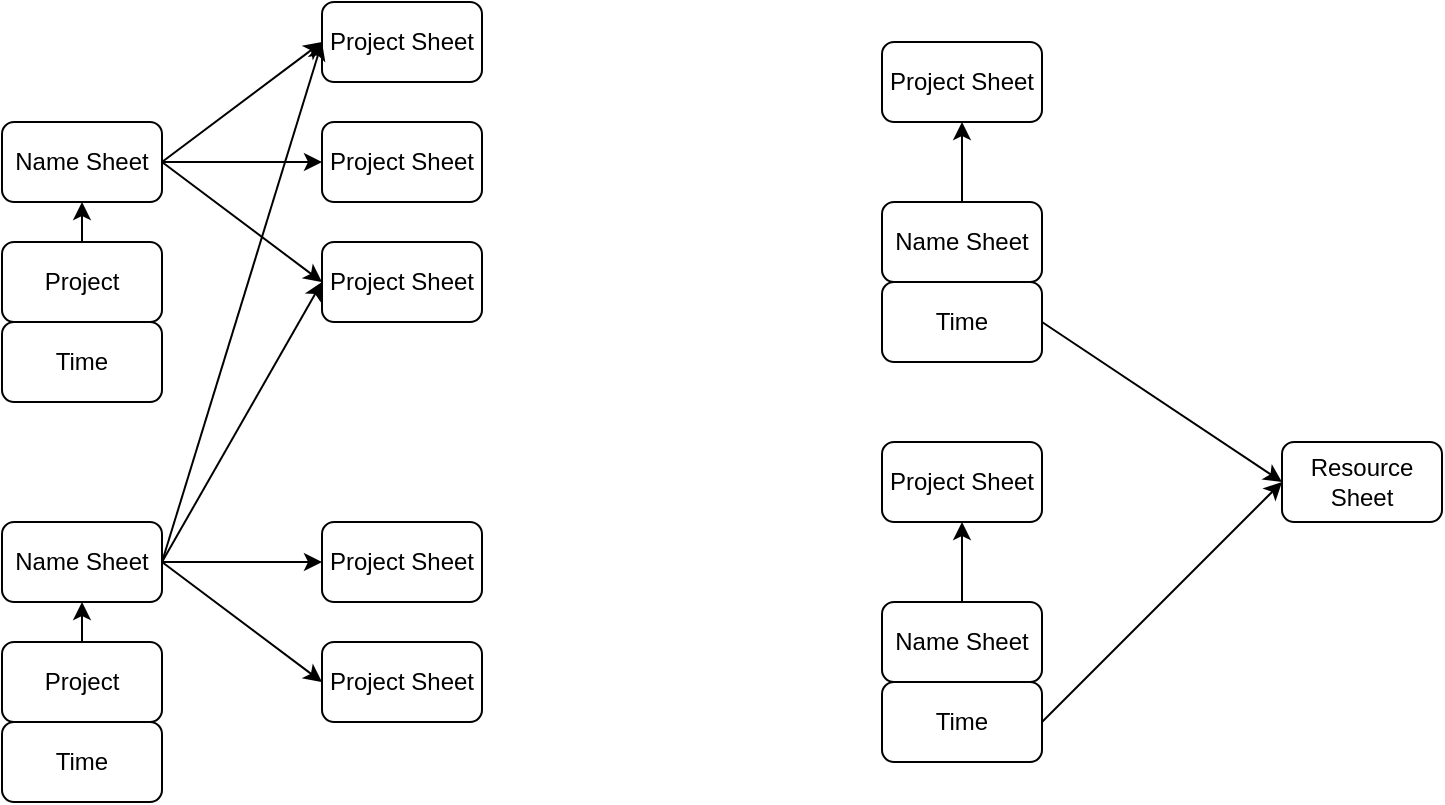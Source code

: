 <mxfile version="21.6.8" type="github">
  <diagram name="페이지-1" id="scTs8rndlXiAAdvTCo-n">
    <mxGraphModel dx="1392" dy="775" grid="1" gridSize="10" guides="1" tooltips="1" connect="1" arrows="1" fold="1" page="1" pageScale="1" pageWidth="827" pageHeight="1169" math="0" shadow="0">
      <root>
        <mxCell id="0" />
        <mxCell id="1" parent="0" />
        <mxCell id="Gr3zVidgoqD8lnO1tUQA-15" style="edgeStyle=orthogonalEdgeStyle;rounded=0;orthogonalLoop=1;jettySize=auto;html=1;exitX=1;exitY=0.5;exitDx=0;exitDy=0;entryX=0;entryY=0.5;entryDx=0;entryDy=0;" edge="1" parent="1" source="Gr3zVidgoqD8lnO1tUQA-10" target="Gr3zVidgoqD8lnO1tUQA-14">
          <mxGeometry relative="1" as="geometry" />
        </mxCell>
        <mxCell id="Gr3zVidgoqD8lnO1tUQA-17" style="orthogonalLoop=1;jettySize=auto;html=1;exitX=1;exitY=0.5;exitDx=0;exitDy=0;entryX=0;entryY=0.5;entryDx=0;entryDy=0;rounded=0;strokeColor=default;" edge="1" parent="1" source="Gr3zVidgoqD8lnO1tUQA-10" target="Gr3zVidgoqD8lnO1tUQA-16">
          <mxGeometry relative="1" as="geometry" />
        </mxCell>
        <mxCell id="Gr3zVidgoqD8lnO1tUQA-21" style="rounded=0;orthogonalLoop=1;jettySize=auto;html=1;exitX=1;exitY=0.5;exitDx=0;exitDy=0;entryX=0;entryY=0.5;entryDx=0;entryDy=0;" edge="1" parent="1" source="Gr3zVidgoqD8lnO1tUQA-10" target="Gr3zVidgoqD8lnO1tUQA-19">
          <mxGeometry relative="1" as="geometry" />
        </mxCell>
        <mxCell id="Gr3zVidgoqD8lnO1tUQA-10" value="Name Sheet" style="rounded=1;whiteSpace=wrap;html=1;" vertex="1" parent="1">
          <mxGeometry x="80" y="280" width="80" height="40" as="geometry" />
        </mxCell>
        <mxCell id="Gr3zVidgoqD8lnO1tUQA-13" style="edgeStyle=orthogonalEdgeStyle;rounded=0;orthogonalLoop=1;jettySize=auto;html=1;exitX=0.5;exitY=0;exitDx=0;exitDy=0;entryX=0.5;entryY=1;entryDx=0;entryDy=0;" edge="1" parent="1" source="Gr3zVidgoqD8lnO1tUQA-11" target="Gr3zVidgoqD8lnO1tUQA-10">
          <mxGeometry relative="1" as="geometry" />
        </mxCell>
        <mxCell id="Gr3zVidgoqD8lnO1tUQA-11" value="Project" style="rounded=1;whiteSpace=wrap;html=1;" vertex="1" parent="1">
          <mxGeometry x="80" y="340" width="80" height="40" as="geometry" />
        </mxCell>
        <mxCell id="Gr3zVidgoqD8lnO1tUQA-12" value="Time" style="rounded=1;whiteSpace=wrap;html=1;" vertex="1" parent="1">
          <mxGeometry x="80" y="380" width="80" height="40" as="geometry" />
        </mxCell>
        <mxCell id="Gr3zVidgoqD8lnO1tUQA-14" value="Project Sheet" style="rounded=1;whiteSpace=wrap;html=1;" vertex="1" parent="1">
          <mxGeometry x="240" y="280" width="80" height="40" as="geometry" />
        </mxCell>
        <mxCell id="Gr3zVidgoqD8lnO1tUQA-16" value="Project Sheet" style="rounded=1;whiteSpace=wrap;html=1;" vertex="1" parent="1">
          <mxGeometry x="240" y="340" width="80" height="40" as="geometry" />
        </mxCell>
        <mxCell id="Gr3zVidgoqD8lnO1tUQA-19" value="Project Sheet" style="rounded=1;whiteSpace=wrap;html=1;" vertex="1" parent="1">
          <mxGeometry x="240" y="220" width="80" height="40" as="geometry" />
        </mxCell>
        <mxCell id="Gr3zVidgoqD8lnO1tUQA-29" style="edgeStyle=orthogonalEdgeStyle;rounded=0;orthogonalLoop=1;jettySize=auto;html=1;exitX=1;exitY=0.5;exitDx=0;exitDy=0;entryX=0;entryY=0.5;entryDx=0;entryDy=0;" edge="1" parent="1" source="Gr3zVidgoqD8lnO1tUQA-22" target="Gr3zVidgoqD8lnO1tUQA-26">
          <mxGeometry relative="1" as="geometry" />
        </mxCell>
        <mxCell id="Gr3zVidgoqD8lnO1tUQA-30" style="rounded=0;orthogonalLoop=1;jettySize=auto;html=1;exitX=1;exitY=0.5;exitDx=0;exitDy=0;entryX=0;entryY=0.5;entryDx=0;entryDy=0;" edge="1" parent="1" source="Gr3zVidgoqD8lnO1tUQA-22" target="Gr3zVidgoqD8lnO1tUQA-16">
          <mxGeometry relative="1" as="geometry" />
        </mxCell>
        <mxCell id="Gr3zVidgoqD8lnO1tUQA-31" style="rounded=0;orthogonalLoop=1;jettySize=auto;html=1;exitX=1;exitY=0.5;exitDx=0;exitDy=0;" edge="1" parent="1" source="Gr3zVidgoqD8lnO1tUQA-22">
          <mxGeometry relative="1" as="geometry">
            <mxPoint x="240" y="240" as="targetPoint" />
          </mxGeometry>
        </mxCell>
        <mxCell id="Gr3zVidgoqD8lnO1tUQA-32" style="rounded=0;orthogonalLoop=1;jettySize=auto;html=1;exitX=1;exitY=0.5;exitDx=0;exitDy=0;entryX=0;entryY=0.5;entryDx=0;entryDy=0;" edge="1" parent="1" source="Gr3zVidgoqD8lnO1tUQA-22" target="Gr3zVidgoqD8lnO1tUQA-27">
          <mxGeometry relative="1" as="geometry" />
        </mxCell>
        <mxCell id="Gr3zVidgoqD8lnO1tUQA-22" value="Name Sheet" style="rounded=1;whiteSpace=wrap;html=1;" vertex="1" parent="1">
          <mxGeometry x="80" y="480" width="80" height="40" as="geometry" />
        </mxCell>
        <mxCell id="Gr3zVidgoqD8lnO1tUQA-23" style="edgeStyle=orthogonalEdgeStyle;rounded=0;orthogonalLoop=1;jettySize=auto;html=1;exitX=0.5;exitY=0;exitDx=0;exitDy=0;entryX=0.5;entryY=1;entryDx=0;entryDy=0;" edge="1" parent="1" source="Gr3zVidgoqD8lnO1tUQA-24" target="Gr3zVidgoqD8lnO1tUQA-22">
          <mxGeometry relative="1" as="geometry" />
        </mxCell>
        <mxCell id="Gr3zVidgoqD8lnO1tUQA-24" value="Project" style="rounded=1;whiteSpace=wrap;html=1;" vertex="1" parent="1">
          <mxGeometry x="80" y="540" width="80" height="40" as="geometry" />
        </mxCell>
        <mxCell id="Gr3zVidgoqD8lnO1tUQA-25" value="Time" style="rounded=1;whiteSpace=wrap;html=1;" vertex="1" parent="1">
          <mxGeometry x="80" y="580" width="80" height="40" as="geometry" />
        </mxCell>
        <mxCell id="Gr3zVidgoqD8lnO1tUQA-26" value="Project Sheet" style="rounded=1;whiteSpace=wrap;html=1;" vertex="1" parent="1">
          <mxGeometry x="240" y="480" width="80" height="40" as="geometry" />
        </mxCell>
        <mxCell id="Gr3zVidgoqD8lnO1tUQA-27" value="Project Sheet" style="rounded=1;whiteSpace=wrap;html=1;" vertex="1" parent="1">
          <mxGeometry x="240" y="540" width="80" height="40" as="geometry" />
        </mxCell>
        <mxCell id="Gr3zVidgoqD8lnO1tUQA-33" value="Project Sheet" style="rounded=1;whiteSpace=wrap;html=1;" vertex="1" parent="1">
          <mxGeometry x="520" y="240" width="80" height="40" as="geometry" />
        </mxCell>
        <mxCell id="Gr3zVidgoqD8lnO1tUQA-36" style="edgeStyle=orthogonalEdgeStyle;rounded=0;orthogonalLoop=1;jettySize=auto;html=1;exitX=0.5;exitY=0;exitDx=0;exitDy=0;entryX=0.5;entryY=1;entryDx=0;entryDy=0;" edge="1" parent="1" source="Gr3zVidgoqD8lnO1tUQA-34" target="Gr3zVidgoqD8lnO1tUQA-33">
          <mxGeometry relative="1" as="geometry" />
        </mxCell>
        <mxCell id="Gr3zVidgoqD8lnO1tUQA-34" value="Name Sheet" style="rounded=1;whiteSpace=wrap;html=1;" vertex="1" parent="1">
          <mxGeometry x="520" y="320" width="80" height="40" as="geometry" />
        </mxCell>
        <mxCell id="Gr3zVidgoqD8lnO1tUQA-46" style="rounded=0;orthogonalLoop=1;jettySize=auto;html=1;exitX=1;exitY=0.5;exitDx=0;exitDy=0;entryX=0;entryY=0.5;entryDx=0;entryDy=0;" edge="1" parent="1" source="Gr3zVidgoqD8lnO1tUQA-35" target="Gr3zVidgoqD8lnO1tUQA-45">
          <mxGeometry relative="1" as="geometry" />
        </mxCell>
        <mxCell id="Gr3zVidgoqD8lnO1tUQA-35" value="Time" style="rounded=1;whiteSpace=wrap;html=1;" vertex="1" parent="1">
          <mxGeometry x="520" y="360" width="80" height="40" as="geometry" />
        </mxCell>
        <mxCell id="Gr3zVidgoqD8lnO1tUQA-41" value="Project Sheet" style="rounded=1;whiteSpace=wrap;html=1;" vertex="1" parent="1">
          <mxGeometry x="520" y="440" width="80" height="40" as="geometry" />
        </mxCell>
        <mxCell id="Gr3zVidgoqD8lnO1tUQA-42" style="edgeStyle=orthogonalEdgeStyle;rounded=0;orthogonalLoop=1;jettySize=auto;html=1;exitX=0.5;exitY=0;exitDx=0;exitDy=0;entryX=0.5;entryY=1;entryDx=0;entryDy=0;" edge="1" parent="1" source="Gr3zVidgoqD8lnO1tUQA-43" target="Gr3zVidgoqD8lnO1tUQA-41">
          <mxGeometry relative="1" as="geometry" />
        </mxCell>
        <mxCell id="Gr3zVidgoqD8lnO1tUQA-43" value="Name Sheet" style="rounded=1;whiteSpace=wrap;html=1;" vertex="1" parent="1">
          <mxGeometry x="520" y="520" width="80" height="40" as="geometry" />
        </mxCell>
        <mxCell id="Gr3zVidgoqD8lnO1tUQA-47" style="rounded=0;orthogonalLoop=1;jettySize=auto;html=1;exitX=1;exitY=0.5;exitDx=0;exitDy=0;entryX=0;entryY=0.5;entryDx=0;entryDy=0;" edge="1" parent="1" source="Gr3zVidgoqD8lnO1tUQA-44" target="Gr3zVidgoqD8lnO1tUQA-45">
          <mxGeometry relative="1" as="geometry" />
        </mxCell>
        <mxCell id="Gr3zVidgoqD8lnO1tUQA-44" value="Time" style="rounded=1;whiteSpace=wrap;html=1;" vertex="1" parent="1">
          <mxGeometry x="520" y="560" width="80" height="40" as="geometry" />
        </mxCell>
        <mxCell id="Gr3zVidgoqD8lnO1tUQA-45" value="Resource&lt;br&gt;Sheet" style="rounded=1;whiteSpace=wrap;html=1;" vertex="1" parent="1">
          <mxGeometry x="720" y="440" width="80" height="40" as="geometry" />
        </mxCell>
      </root>
    </mxGraphModel>
  </diagram>
</mxfile>
